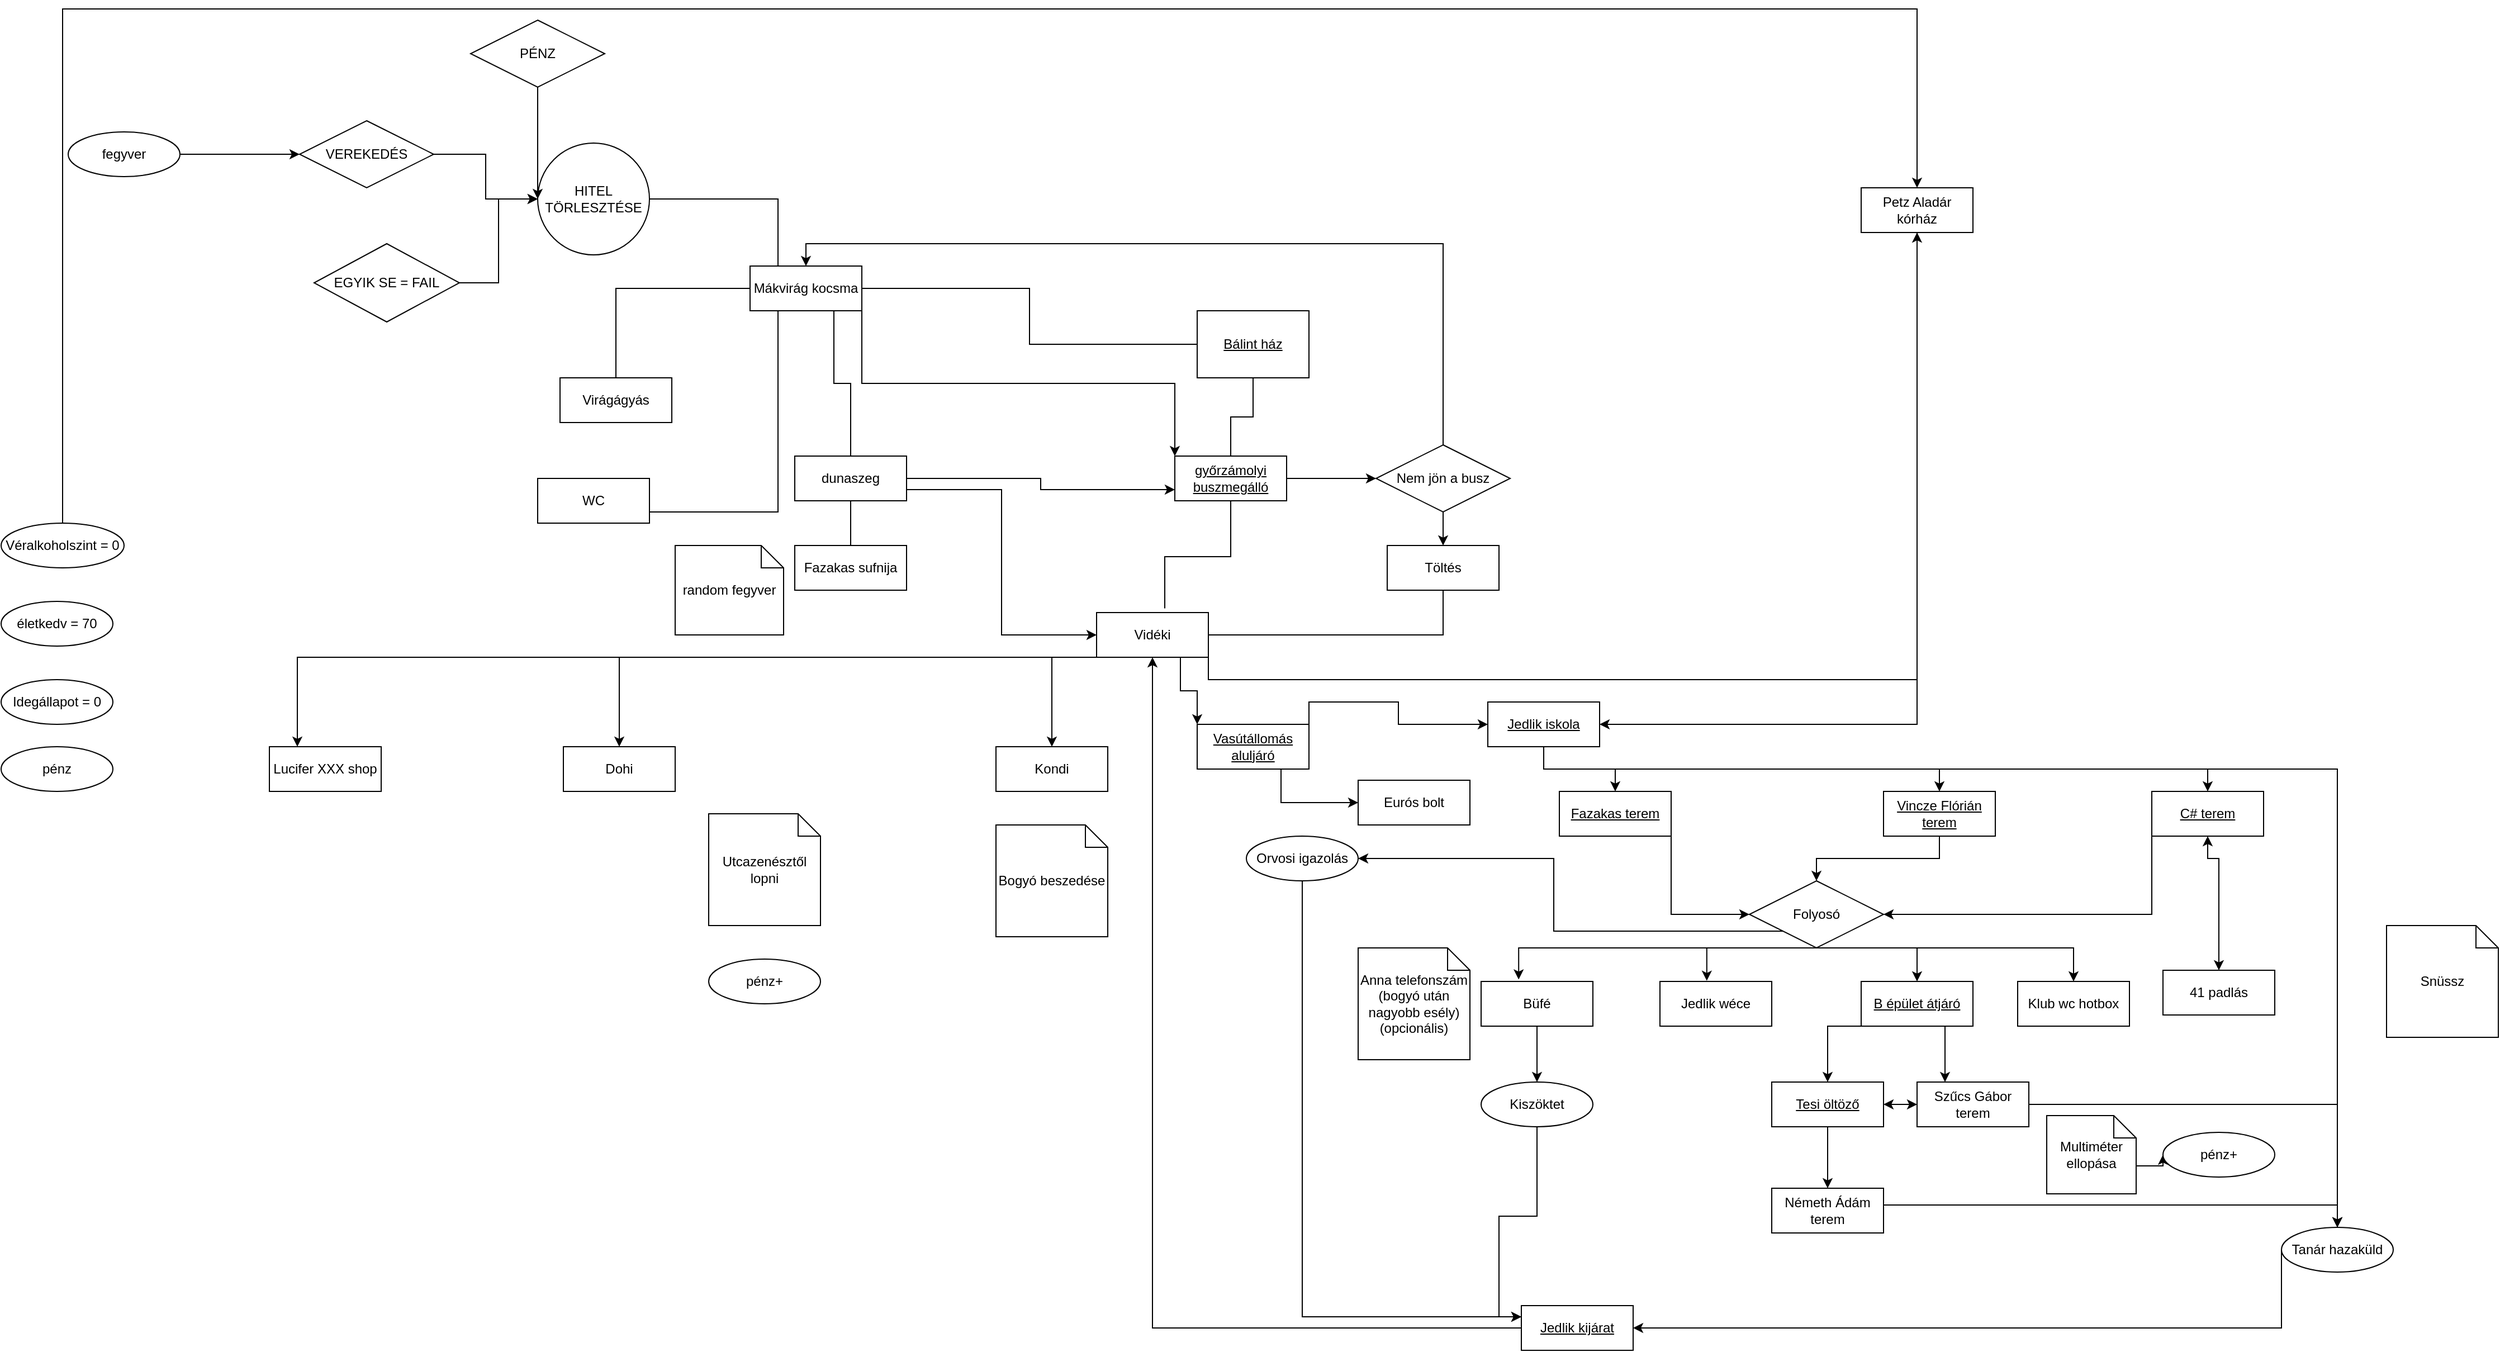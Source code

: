 <mxfile version="22.1.0" type="device">
  <diagram name="1 oldal" id="6BQPnAVfDDiGFSh3jVAw">
    <mxGraphModel dx="2146" dy="2157" grid="1" gridSize="10" guides="1" tooltips="1" connect="1" arrows="1" fold="1" page="1" pageScale="1" pageWidth="827" pageHeight="1169" math="0" shadow="0">
      <root>
        <mxCell id="0" />
        <mxCell id="1" parent="0" />
        <mxCell id="cEuxnRAqp1WZ91AmgwLH-115" style="edgeStyle=orthogonalEdgeStyle;rounded=0;orthogonalLoop=1;jettySize=auto;html=1;exitX=0.5;exitY=1;exitDx=0;exitDy=0;entryX=0.5;entryY=0;entryDx=0;entryDy=0;endArrow=none;endFill=0;" parent="1" source="cEuxnRAqp1WZ91AmgwLH-1" target="cEuxnRAqp1WZ91AmgwLH-2" edge="1">
          <mxGeometry relative="1" as="geometry" />
        </mxCell>
        <mxCell id="cEuxnRAqp1WZ91AmgwLH-1" value="&lt;u&gt;Bálint ház&lt;/u&gt;" style="whiteSpace=wrap;html=1;align=center;" parent="1" vertex="1">
          <mxGeometry x="270" y="-120" width="100" height="60" as="geometry" />
        </mxCell>
        <mxCell id="cEuxnRAqp1WZ91AmgwLH-120" style="edgeStyle=orthogonalEdgeStyle;rounded=0;orthogonalLoop=1;jettySize=auto;html=1;exitX=1;exitY=0.5;exitDx=0;exitDy=0;entryX=0;entryY=0.5;entryDx=0;entryDy=0;endArrow=classic;endFill=1;" parent="1" source="cEuxnRAqp1WZ91AmgwLH-2" target="cEuxnRAqp1WZ91AmgwLH-49" edge="1">
          <mxGeometry relative="1" as="geometry" />
        </mxCell>
        <mxCell id="cEuxnRAqp1WZ91AmgwLH-2" value="&lt;u&gt;győrzámolyi buszmegálló&lt;/u&gt;" style="whiteSpace=wrap;html=1;align=center;" parent="1" vertex="1">
          <mxGeometry x="250" y="10" width="100" height="40" as="geometry" />
        </mxCell>
        <mxCell id="cEuxnRAqp1WZ91AmgwLH-4" value="Eurós bolt" style="whiteSpace=wrap;html=1;align=center;" parent="1" vertex="1">
          <mxGeometry x="414" y="300" width="100" height="40" as="geometry" />
        </mxCell>
        <mxCell id="cEuxnRAqp1WZ91AmgwLH-132" style="edgeStyle=orthogonalEdgeStyle;rounded=0;orthogonalLoop=1;jettySize=auto;html=1;exitX=0.25;exitY=1;exitDx=0;exitDy=0;entryX=0.5;entryY=0;entryDx=0;entryDy=0;" parent="1" source="cEuxnRAqp1WZ91AmgwLH-6" target="cEuxnRAqp1WZ91AmgwLH-21" edge="1">
          <mxGeometry relative="1" as="geometry">
            <Array as="points">
              <mxPoint x="580" y="270" />
              <mxPoint x="580" y="290" />
              <mxPoint x="644" y="290" />
            </Array>
          </mxGeometry>
        </mxCell>
        <mxCell id="cEuxnRAqp1WZ91AmgwLH-133" style="edgeStyle=orthogonalEdgeStyle;rounded=0;orthogonalLoop=1;jettySize=auto;html=1;exitX=0.5;exitY=1;exitDx=0;exitDy=0;entryX=0.5;entryY=0;entryDx=0;entryDy=0;" parent="1" source="cEuxnRAqp1WZ91AmgwLH-6" target="cEuxnRAqp1WZ91AmgwLH-26" edge="1">
          <mxGeometry relative="1" as="geometry" />
        </mxCell>
        <mxCell id="PrAY7Zvrhfou519XJotz-38" style="edgeStyle=orthogonalEdgeStyle;rounded=0;orthogonalLoop=1;jettySize=auto;html=1;exitX=0.5;exitY=1;exitDx=0;exitDy=0;entryX=0.5;entryY=0;entryDx=0;entryDy=0;" parent="1" source="cEuxnRAqp1WZ91AmgwLH-6" target="cEuxnRAqp1WZ91AmgwLH-28" edge="1">
          <mxGeometry relative="1" as="geometry" />
        </mxCell>
        <mxCell id="PrAY7Zvrhfou519XJotz-39" style="edgeStyle=orthogonalEdgeStyle;rounded=0;orthogonalLoop=1;jettySize=auto;html=1;exitX=0.5;exitY=1;exitDx=0;exitDy=0;entryX=0.5;entryY=0;entryDx=0;entryDy=0;" parent="1" source="cEuxnRAqp1WZ91AmgwLH-6" target="PrAY7Zvrhfou519XJotz-34" edge="1">
          <mxGeometry relative="1" as="geometry">
            <Array as="points">
              <mxPoint x="580" y="290" />
              <mxPoint x="1290" y="290" />
            </Array>
          </mxGeometry>
        </mxCell>
        <mxCell id="cEuxnRAqp1WZ91AmgwLH-6" value="&lt;u&gt;Jedlik iskola&lt;/u&gt;" style="whiteSpace=wrap;html=1;align=center;" parent="1" vertex="1">
          <mxGeometry x="530" y="230" width="100" height="40" as="geometry" />
        </mxCell>
        <mxCell id="focETTUK9HXFLKn-f_tf-6" style="edgeStyle=orthogonalEdgeStyle;rounded=0;orthogonalLoop=1;jettySize=auto;html=1;exitX=0.5;exitY=0;exitDx=0;exitDy=0;entryX=0.5;entryY=0;entryDx=0;entryDy=0;" edge="1" parent="1" source="cEuxnRAqp1WZ91AmgwLH-7" target="focETTUK9HXFLKn-f_tf-4">
          <mxGeometry relative="1" as="geometry">
            <Array as="points">
              <mxPoint x="-745" y="-390" />
              <mxPoint x="914" y="-390" />
            </Array>
          </mxGeometry>
        </mxCell>
        <mxCell id="cEuxnRAqp1WZ91AmgwLH-7" value="Véralkoholszint = 0" style="ellipse;whiteSpace=wrap;html=1;align=center;" parent="1" vertex="1">
          <mxGeometry x="-800" y="70" width="110" height="40" as="geometry" />
        </mxCell>
        <mxCell id="cEuxnRAqp1WZ91AmgwLH-9" value="életkedv = 70" style="ellipse;whiteSpace=wrap;html=1;align=center;" parent="1" vertex="1">
          <mxGeometry x="-800" y="140" width="100" height="40" as="geometry" />
        </mxCell>
        <mxCell id="cEuxnRAqp1WZ91AmgwLH-10" value="Idegállapot = 0" style="ellipse;whiteSpace=wrap;html=1;align=center;" parent="1" vertex="1">
          <mxGeometry x="-800" y="210" width="100" height="40" as="geometry" />
        </mxCell>
        <mxCell id="cEuxnRAqp1WZ91AmgwLH-119" style="edgeStyle=orthogonalEdgeStyle;rounded=0;orthogonalLoop=1;jettySize=auto;html=1;exitX=0.5;exitY=1;exitDx=0;exitDy=0;entryX=1;entryY=0.5;entryDx=0;entryDy=0;endArrow=none;endFill=0;" parent="1" source="cEuxnRAqp1WZ91AmgwLH-15" target="cEuxnRAqp1WZ91AmgwLH-106" edge="1">
          <mxGeometry relative="1" as="geometry" />
        </mxCell>
        <mxCell id="cEuxnRAqp1WZ91AmgwLH-15" value="Töltés" style="whiteSpace=wrap;html=1;align=center;" parent="1" vertex="1">
          <mxGeometry x="440" y="90" width="100" height="40" as="geometry" />
        </mxCell>
        <mxCell id="cEuxnRAqp1WZ91AmgwLH-16" value="Kondi" style="whiteSpace=wrap;html=1;align=center;" parent="1" vertex="1">
          <mxGeometry x="90" y="270" width="100" height="40" as="geometry" />
        </mxCell>
        <mxCell id="PrAY7Zvrhfou519XJotz-32" style="edgeStyle=orthogonalEdgeStyle;rounded=0;orthogonalLoop=1;jettySize=auto;html=1;exitX=0.5;exitY=1;exitDx=0;exitDy=0;entryX=0.5;entryY=0;entryDx=0;entryDy=0;" parent="1" source="cEuxnRAqp1WZ91AmgwLH-18" target="PrAY7Zvrhfou519XJotz-31" edge="1">
          <mxGeometry relative="1" as="geometry" />
        </mxCell>
        <mxCell id="cEuxnRAqp1WZ91AmgwLH-18" value="Büfé" style="whiteSpace=wrap;html=1;align=center;" parent="1" vertex="1">
          <mxGeometry x="524" y="480" width="100" height="40" as="geometry" />
        </mxCell>
        <mxCell id="PrAY7Zvrhfou519XJotz-27" style="edgeStyle=orthogonalEdgeStyle;rounded=0;orthogonalLoop=1;jettySize=auto;html=1;exitX=0;exitY=1;exitDx=0;exitDy=0;entryX=0.5;entryY=0;entryDx=0;entryDy=0;" parent="1" source="cEuxnRAqp1WZ91AmgwLH-20" target="cEuxnRAqp1WZ91AmgwLH-44" edge="1">
          <mxGeometry relative="1" as="geometry">
            <Array as="points">
              <mxPoint x="834" y="520" />
            </Array>
          </mxGeometry>
        </mxCell>
        <mxCell id="PrAY7Zvrhfou519XJotz-28" style="edgeStyle=orthogonalEdgeStyle;rounded=0;orthogonalLoop=1;jettySize=auto;html=1;exitX=0.75;exitY=1;exitDx=0;exitDy=0;entryX=0.25;entryY=0;entryDx=0;entryDy=0;" parent="1" source="cEuxnRAqp1WZ91AmgwLH-20" target="cEuxnRAqp1WZ91AmgwLH-24" edge="1">
          <mxGeometry relative="1" as="geometry" />
        </mxCell>
        <mxCell id="cEuxnRAqp1WZ91AmgwLH-20" value="&lt;u&gt;B épület átjáró&lt;/u&gt;" style="whiteSpace=wrap;html=1;align=center;" parent="1" vertex="1">
          <mxGeometry x="864" y="480" width="100" height="40" as="geometry" />
        </mxCell>
        <mxCell id="PrAY7Zvrhfou519XJotz-17" style="edgeStyle=orthogonalEdgeStyle;rounded=0;orthogonalLoop=1;jettySize=auto;html=1;exitX=1;exitY=1;exitDx=0;exitDy=0;entryX=0;entryY=0.5;entryDx=0;entryDy=0;" parent="1" source="cEuxnRAqp1WZ91AmgwLH-21" target="PrAY7Zvrhfou519XJotz-16" edge="1">
          <mxGeometry relative="1" as="geometry" />
        </mxCell>
        <mxCell id="cEuxnRAqp1WZ91AmgwLH-21" value="&lt;u&gt;Fazakas terem&lt;/u&gt;" style="whiteSpace=wrap;html=1;align=center;" parent="1" vertex="1">
          <mxGeometry x="594" y="310" width="100" height="40" as="geometry" />
        </mxCell>
        <mxCell id="cEuxnRAqp1WZ91AmgwLH-22" value="Jedlik wéce" style="whiteSpace=wrap;html=1;align=center;" parent="1" vertex="1">
          <mxGeometry x="684" y="480" width="100" height="40" as="geometry" />
        </mxCell>
        <mxCell id="focETTUK9HXFLKn-f_tf-10" style="edgeStyle=orthogonalEdgeStyle;rounded=0;orthogonalLoop=1;jettySize=auto;html=1;exitX=1;exitY=0;exitDx=0;exitDy=0;entryX=0;entryY=0.5;entryDx=0;entryDy=0;" edge="1" parent="1" source="cEuxnRAqp1WZ91AmgwLH-23" target="cEuxnRAqp1WZ91AmgwLH-6">
          <mxGeometry relative="1" as="geometry" />
        </mxCell>
        <mxCell id="focETTUK9HXFLKn-f_tf-11" style="edgeStyle=orthogonalEdgeStyle;rounded=0;orthogonalLoop=1;jettySize=auto;html=1;exitX=0.75;exitY=1;exitDx=0;exitDy=0;entryX=0;entryY=0.5;entryDx=0;entryDy=0;" edge="1" parent="1" source="cEuxnRAqp1WZ91AmgwLH-23" target="cEuxnRAqp1WZ91AmgwLH-4">
          <mxGeometry relative="1" as="geometry" />
        </mxCell>
        <mxCell id="cEuxnRAqp1WZ91AmgwLH-23" value="&lt;u&gt;Vasútállomás aluljáró&lt;/u&gt;" style="whiteSpace=wrap;html=1;align=center;" parent="1" vertex="1">
          <mxGeometry x="270" y="250" width="100" height="40" as="geometry" />
        </mxCell>
        <mxCell id="PrAY7Zvrhfou519XJotz-40" style="edgeStyle=orthogonalEdgeStyle;rounded=0;orthogonalLoop=1;jettySize=auto;html=1;exitX=1;exitY=0.5;exitDx=0;exitDy=0;entryX=0.5;entryY=0;entryDx=0;entryDy=0;" parent="1" source="cEuxnRAqp1WZ91AmgwLH-24" target="PrAY7Zvrhfou519XJotz-34" edge="1">
          <mxGeometry relative="1" as="geometry" />
        </mxCell>
        <mxCell id="cEuxnRAqp1WZ91AmgwLH-24" value="Szűcs Gábor terem" style="whiteSpace=wrap;html=1;align=center;" parent="1" vertex="1">
          <mxGeometry x="914" y="570" width="100" height="40" as="geometry" />
        </mxCell>
        <mxCell id="PrAY7Zvrhfou519XJotz-41" style="edgeStyle=orthogonalEdgeStyle;rounded=0;orthogonalLoop=1;jettySize=auto;html=1;exitX=1;exitY=0.5;exitDx=0;exitDy=0;entryX=0.5;entryY=0;entryDx=0;entryDy=0;" parent="1" source="cEuxnRAqp1WZ91AmgwLH-25" target="PrAY7Zvrhfou519XJotz-34" edge="1">
          <mxGeometry relative="1" as="geometry">
            <Array as="points">
              <mxPoint x="884" y="680" />
              <mxPoint x="1290" y="680" />
            </Array>
          </mxGeometry>
        </mxCell>
        <mxCell id="cEuxnRAqp1WZ91AmgwLH-25" value="Németh Ádám terem" style="whiteSpace=wrap;html=1;align=center;" parent="1" vertex="1">
          <mxGeometry x="784" y="665" width="100" height="40" as="geometry" />
        </mxCell>
        <mxCell id="PrAY7Zvrhfou519XJotz-18" style="edgeStyle=orthogonalEdgeStyle;rounded=0;orthogonalLoop=1;jettySize=auto;html=1;exitX=0.5;exitY=1;exitDx=0;exitDy=0;entryX=0.5;entryY=0;entryDx=0;entryDy=0;" parent="1" source="cEuxnRAqp1WZ91AmgwLH-26" target="PrAY7Zvrhfou519XJotz-16" edge="1">
          <mxGeometry relative="1" as="geometry" />
        </mxCell>
        <mxCell id="cEuxnRAqp1WZ91AmgwLH-26" value="&lt;u&gt;Vincze Flórián terem&lt;/u&gt;" style="whiteSpace=wrap;html=1;align=center;" parent="1" vertex="1">
          <mxGeometry x="884" y="310" width="100" height="40" as="geometry" />
        </mxCell>
        <mxCell id="PrAY7Zvrhfou519XJotz-13" style="edgeStyle=orthogonalEdgeStyle;rounded=0;orthogonalLoop=1;jettySize=auto;html=1;exitX=0.5;exitY=1;exitDx=0;exitDy=0;entryX=0.5;entryY=0;entryDx=0;entryDy=0;startArrow=classic;startFill=1;" parent="1" source="cEuxnRAqp1WZ91AmgwLH-28" target="cEuxnRAqp1WZ91AmgwLH-46" edge="1">
          <mxGeometry relative="1" as="geometry">
            <Array as="points">
              <mxPoint x="1174" y="370" />
              <mxPoint x="1184" y="370" />
            </Array>
          </mxGeometry>
        </mxCell>
        <mxCell id="PrAY7Zvrhfou519XJotz-19" style="edgeStyle=orthogonalEdgeStyle;rounded=0;orthogonalLoop=1;jettySize=auto;html=1;exitX=0;exitY=1;exitDx=0;exitDy=0;entryX=1;entryY=0.5;entryDx=0;entryDy=0;" parent="1" source="cEuxnRAqp1WZ91AmgwLH-28" target="PrAY7Zvrhfou519XJotz-16" edge="1">
          <mxGeometry relative="1" as="geometry" />
        </mxCell>
        <mxCell id="cEuxnRAqp1WZ91AmgwLH-28" value="&lt;u&gt;C# terem&lt;/u&gt;" style="whiteSpace=wrap;html=1;align=center;" parent="1" vertex="1">
          <mxGeometry x="1124" y="310" width="100" height="40" as="geometry" />
        </mxCell>
        <mxCell id="cEuxnRAqp1WZ91AmgwLH-110" style="edgeStyle=orthogonalEdgeStyle;rounded=0;orthogonalLoop=1;jettySize=auto;html=1;exitX=1;exitY=0.5;exitDx=0;exitDy=0;entryX=0;entryY=0.5;entryDx=0;entryDy=0;endArrow=none;endFill=0;" parent="1" source="cEuxnRAqp1WZ91AmgwLH-30" target="cEuxnRAqp1WZ91AmgwLH-1" edge="1">
          <mxGeometry relative="1" as="geometry" />
        </mxCell>
        <mxCell id="cEuxnRAqp1WZ91AmgwLH-123" style="edgeStyle=orthogonalEdgeStyle;rounded=0;orthogonalLoop=1;jettySize=auto;html=1;exitX=0;exitY=0.5;exitDx=0;exitDy=0;endArrow=none;endFill=0;" parent="1" source="cEuxnRAqp1WZ91AmgwLH-30" target="cEuxnRAqp1WZ91AmgwLH-34" edge="1">
          <mxGeometry relative="1" as="geometry" />
        </mxCell>
        <mxCell id="cEuxnRAqp1WZ91AmgwLH-125" style="edgeStyle=orthogonalEdgeStyle;rounded=0;orthogonalLoop=1;jettySize=auto;html=1;exitX=0.25;exitY=1;exitDx=0;exitDy=0;entryX=1;entryY=0.75;entryDx=0;entryDy=0;endArrow=none;endFill=0;" parent="1" source="cEuxnRAqp1WZ91AmgwLH-30" target="cEuxnRAqp1WZ91AmgwLH-35" edge="1">
          <mxGeometry relative="1" as="geometry" />
        </mxCell>
        <mxCell id="cEuxnRAqp1WZ91AmgwLH-128" style="edgeStyle=orthogonalEdgeStyle;rounded=0;orthogonalLoop=1;jettySize=auto;html=1;exitX=1;exitY=1;exitDx=0;exitDy=0;entryX=0;entryY=0;entryDx=0;entryDy=0;" parent="1" source="cEuxnRAqp1WZ91AmgwLH-30" target="cEuxnRAqp1WZ91AmgwLH-2" edge="1">
          <mxGeometry relative="1" as="geometry" />
        </mxCell>
        <mxCell id="cEuxnRAqp1WZ91AmgwLH-136" style="edgeStyle=orthogonalEdgeStyle;rounded=0;orthogonalLoop=1;jettySize=auto;html=1;exitX=0.75;exitY=1;exitDx=0;exitDy=0;entryX=0.5;entryY=0;entryDx=0;entryDy=0;endArrow=none;endFill=0;" parent="1" source="cEuxnRAqp1WZ91AmgwLH-30" target="cEuxnRAqp1WZ91AmgwLH-36" edge="1">
          <mxGeometry relative="1" as="geometry" />
        </mxCell>
        <mxCell id="cEuxnRAqp1WZ91AmgwLH-30" value="Mákvirág kocsma" style="whiteSpace=wrap;html=1;align=center;" parent="1" vertex="1">
          <mxGeometry x="-130" y="-160" width="100" height="40" as="geometry" />
        </mxCell>
        <mxCell id="cEuxnRAqp1WZ91AmgwLH-32" value="Dohi" style="whiteSpace=wrap;html=1;align=center;" parent="1" vertex="1">
          <mxGeometry x="-297" y="270" width="100" height="40" as="geometry" />
        </mxCell>
        <mxCell id="cEuxnRAqp1WZ91AmgwLH-33" value="Lucifer XXX shop" style="whiteSpace=wrap;html=1;align=center;" parent="1" vertex="1">
          <mxGeometry x="-560" y="270" width="100" height="40" as="geometry" />
        </mxCell>
        <mxCell id="cEuxnRAqp1WZ91AmgwLH-34" value="Virágágyás" style="whiteSpace=wrap;html=1;align=center;" parent="1" vertex="1">
          <mxGeometry x="-300" y="-60" width="100" height="40" as="geometry" />
        </mxCell>
        <mxCell id="cEuxnRAqp1WZ91AmgwLH-35" value="WC" style="whiteSpace=wrap;html=1;align=center;" parent="1" vertex="1">
          <mxGeometry x="-320" y="30" width="100" height="40" as="geometry" />
        </mxCell>
        <mxCell id="cEuxnRAqp1WZ91AmgwLH-114" style="edgeStyle=orthogonalEdgeStyle;rounded=0;orthogonalLoop=1;jettySize=auto;html=1;exitX=0.5;exitY=1;exitDx=0;exitDy=0;entryX=0.5;entryY=0;entryDx=0;entryDy=0;endArrow=none;endFill=0;" parent="1" source="cEuxnRAqp1WZ91AmgwLH-36" target="cEuxnRAqp1WZ91AmgwLH-37" edge="1">
          <mxGeometry relative="1" as="geometry" />
        </mxCell>
        <mxCell id="cEuxnRAqp1WZ91AmgwLH-117" style="edgeStyle=orthogonalEdgeStyle;rounded=0;orthogonalLoop=1;jettySize=auto;html=1;exitX=1;exitY=0.5;exitDx=0;exitDy=0;entryX=0;entryY=0.75;entryDx=0;entryDy=0;endArrow=classic;endFill=1;" parent="1" source="cEuxnRAqp1WZ91AmgwLH-36" target="cEuxnRAqp1WZ91AmgwLH-2" edge="1">
          <mxGeometry relative="1" as="geometry" />
        </mxCell>
        <mxCell id="cEuxnRAqp1WZ91AmgwLH-118" style="edgeStyle=orthogonalEdgeStyle;rounded=0;orthogonalLoop=1;jettySize=auto;html=1;exitX=1;exitY=0.75;exitDx=0;exitDy=0;entryX=0;entryY=0.5;entryDx=0;entryDy=0;endArrow=classic;endFill=1;" parent="1" source="cEuxnRAqp1WZ91AmgwLH-36" target="cEuxnRAqp1WZ91AmgwLH-106" edge="1">
          <mxGeometry relative="1" as="geometry" />
        </mxCell>
        <mxCell id="cEuxnRAqp1WZ91AmgwLH-36" value="dunaszeg" style="whiteSpace=wrap;html=1;align=center;" parent="1" vertex="1">
          <mxGeometry x="-90" y="10" width="100" height="40" as="geometry" />
        </mxCell>
        <mxCell id="cEuxnRAqp1WZ91AmgwLH-37" value="Fazakas sufnija" style="whiteSpace=wrap;html=1;align=center;" parent="1" vertex="1">
          <mxGeometry x="-90" y="90" width="100" height="40" as="geometry" />
        </mxCell>
        <mxCell id="cEuxnRAqp1WZ91AmgwLH-39" value="Snüssz" style="shape=note;size=20;whiteSpace=wrap;html=1;" parent="1" vertex="1">
          <mxGeometry x="1334" y="430" width="100" height="100" as="geometry" />
        </mxCell>
        <mxCell id="cEuxnRAqp1WZ91AmgwLH-41" value="Klub wc hotbox" style="whiteSpace=wrap;html=1;align=center;" parent="1" vertex="1">
          <mxGeometry x="1004" y="480" width="100" height="40" as="geometry" />
        </mxCell>
        <mxCell id="PrAY7Zvrhfou519XJotz-29" style="edgeStyle=orthogonalEdgeStyle;rounded=0;orthogonalLoop=1;jettySize=auto;html=1;exitX=0.5;exitY=1;exitDx=0;exitDy=0;entryX=0.5;entryY=0;entryDx=0;entryDy=0;" parent="1" source="cEuxnRAqp1WZ91AmgwLH-44" target="cEuxnRAqp1WZ91AmgwLH-25" edge="1">
          <mxGeometry relative="1" as="geometry" />
        </mxCell>
        <mxCell id="PrAY7Zvrhfou519XJotz-30" style="edgeStyle=orthogonalEdgeStyle;rounded=0;orthogonalLoop=1;jettySize=auto;html=1;exitX=1;exitY=0.5;exitDx=0;exitDy=0;entryX=0;entryY=0.5;entryDx=0;entryDy=0;startArrow=classic;startFill=1;" parent="1" source="cEuxnRAqp1WZ91AmgwLH-44" target="cEuxnRAqp1WZ91AmgwLH-24" edge="1">
          <mxGeometry relative="1" as="geometry" />
        </mxCell>
        <mxCell id="cEuxnRAqp1WZ91AmgwLH-44" value="&lt;u&gt;Tesi öltöző&lt;/u&gt;" style="whiteSpace=wrap;html=1;align=center;" parent="1" vertex="1">
          <mxGeometry x="784" y="570" width="100" height="40" as="geometry" />
        </mxCell>
        <mxCell id="cEuxnRAqp1WZ91AmgwLH-46" value="41 padlás" style="whiteSpace=wrap;html=1;align=center;" parent="1" vertex="1">
          <mxGeometry x="1134" y="470" width="100" height="40" as="geometry" />
        </mxCell>
        <mxCell id="cEuxnRAqp1WZ91AmgwLH-121" style="edgeStyle=orthogonalEdgeStyle;rounded=0;orthogonalLoop=1;jettySize=auto;html=1;exitX=0.5;exitY=1;exitDx=0;exitDy=0;entryX=0.5;entryY=0;entryDx=0;entryDy=0;endArrow=classic;endFill=1;" parent="1" source="cEuxnRAqp1WZ91AmgwLH-49" target="cEuxnRAqp1WZ91AmgwLH-15" edge="1">
          <mxGeometry relative="1" as="geometry" />
        </mxCell>
        <mxCell id="PrAY7Zvrhfou519XJotz-1" style="edgeStyle=orthogonalEdgeStyle;rounded=0;orthogonalLoop=1;jettySize=auto;html=1;exitX=0.5;exitY=0;exitDx=0;exitDy=0;entryX=0.5;entryY=0;entryDx=0;entryDy=0;" parent="1" source="cEuxnRAqp1WZ91AmgwLH-49" target="cEuxnRAqp1WZ91AmgwLH-30" edge="1">
          <mxGeometry relative="1" as="geometry" />
        </mxCell>
        <mxCell id="cEuxnRAqp1WZ91AmgwLH-49" value="Nem jön a busz" style="shape=rhombus;perimeter=rhombusPerimeter;whiteSpace=wrap;html=1;align=center;" parent="1" vertex="1">
          <mxGeometry x="430" width="120" height="60" as="geometry" />
        </mxCell>
        <mxCell id="AoPo_hXK6V2bCedRfVOi-17" style="edgeStyle=orthogonalEdgeStyle;rounded=0;orthogonalLoop=1;jettySize=auto;html=1;exitX=0;exitY=0.5;exitDx=0;exitDy=0;entryX=0.5;entryY=1;entryDx=0;entryDy=0;" parent="1" source="cEuxnRAqp1WZ91AmgwLH-82" target="cEuxnRAqp1WZ91AmgwLH-106" edge="1">
          <mxGeometry relative="1" as="geometry" />
        </mxCell>
        <mxCell id="cEuxnRAqp1WZ91AmgwLH-82" value="&lt;u&gt;Jedlik kijárat&lt;/u&gt;" style="whiteSpace=wrap;html=1;align=center;" parent="1" vertex="1">
          <mxGeometry x="560" y="770" width="100" height="40" as="geometry" />
        </mxCell>
        <mxCell id="PrAY7Zvrhfou519XJotz-2" style="edgeStyle=orthogonalEdgeStyle;rounded=0;orthogonalLoop=1;jettySize=auto;html=1;exitX=0;exitY=1;exitDx=0;exitDy=0;entryX=0.25;entryY=0;entryDx=0;entryDy=0;" parent="1" source="cEuxnRAqp1WZ91AmgwLH-106" target="cEuxnRAqp1WZ91AmgwLH-33" edge="1">
          <mxGeometry relative="1" as="geometry">
            <Array as="points">
              <mxPoint x="-535" y="190" />
            </Array>
          </mxGeometry>
        </mxCell>
        <mxCell id="PrAY7Zvrhfou519XJotz-4" style="edgeStyle=orthogonalEdgeStyle;rounded=0;orthogonalLoop=1;jettySize=auto;html=1;exitX=0;exitY=1;exitDx=0;exitDy=0;entryX=0.5;entryY=0;entryDx=0;entryDy=0;" parent="1" source="cEuxnRAqp1WZ91AmgwLH-106" target="cEuxnRAqp1WZ91AmgwLH-32" edge="1">
          <mxGeometry relative="1" as="geometry">
            <Array as="points">
              <mxPoint x="-247" y="190" />
            </Array>
          </mxGeometry>
        </mxCell>
        <mxCell id="PrAY7Zvrhfou519XJotz-9" style="edgeStyle=orthogonalEdgeStyle;rounded=0;orthogonalLoop=1;jettySize=auto;html=1;exitX=0;exitY=1;exitDx=0;exitDy=0;entryX=0.5;entryY=0;entryDx=0;entryDy=0;" parent="1" source="cEuxnRAqp1WZ91AmgwLH-106" target="cEuxnRAqp1WZ91AmgwLH-16" edge="1">
          <mxGeometry relative="1" as="geometry">
            <Array as="points">
              <mxPoint x="140" y="190" />
            </Array>
          </mxGeometry>
        </mxCell>
        <mxCell id="focETTUK9HXFLKn-f_tf-8" style="edgeStyle=orthogonalEdgeStyle;rounded=0;orthogonalLoop=1;jettySize=auto;html=1;exitX=1;exitY=1;exitDx=0;exitDy=0;entryX=0.5;entryY=1;entryDx=0;entryDy=0;" edge="1" parent="1" source="cEuxnRAqp1WZ91AmgwLH-106" target="focETTUK9HXFLKn-f_tf-4">
          <mxGeometry relative="1" as="geometry" />
        </mxCell>
        <mxCell id="focETTUK9HXFLKn-f_tf-9" style="edgeStyle=orthogonalEdgeStyle;rounded=0;orthogonalLoop=1;jettySize=auto;html=1;exitX=0.75;exitY=1;exitDx=0;exitDy=0;entryX=0;entryY=0;entryDx=0;entryDy=0;" edge="1" parent="1" source="cEuxnRAqp1WZ91AmgwLH-106" target="cEuxnRAqp1WZ91AmgwLH-23">
          <mxGeometry relative="1" as="geometry" />
        </mxCell>
        <mxCell id="cEuxnRAqp1WZ91AmgwLH-106" value="Vidéki" style="whiteSpace=wrap;html=1;align=center;" parent="1" vertex="1">
          <mxGeometry x="180" y="150" width="100" height="40" as="geometry" />
        </mxCell>
        <mxCell id="cEuxnRAqp1WZ91AmgwLH-122" style="edgeStyle=orthogonalEdgeStyle;rounded=0;orthogonalLoop=1;jettySize=auto;html=1;exitX=0.5;exitY=1;exitDx=0;exitDy=0;" parent="1" source="cEuxnRAqp1WZ91AmgwLH-34" target="cEuxnRAqp1WZ91AmgwLH-34" edge="1">
          <mxGeometry relative="1" as="geometry" />
        </mxCell>
        <mxCell id="cEuxnRAqp1WZ91AmgwLH-130" style="edgeStyle=orthogonalEdgeStyle;rounded=0;orthogonalLoop=1;jettySize=auto;html=1;exitX=0.5;exitY=1;exitDx=0;exitDy=0;entryX=0.61;entryY=-0.093;entryDx=0;entryDy=0;entryPerimeter=0;endArrow=none;endFill=0;" parent="1" source="cEuxnRAqp1WZ91AmgwLH-2" target="cEuxnRAqp1WZ91AmgwLH-106" edge="1">
          <mxGeometry relative="1" as="geometry" />
        </mxCell>
        <mxCell id="PrAY7Zvrhfou519XJotz-14" value="Anna telefonszám&lt;br&gt;(bogyó után nagyobb esély)&lt;br&gt;(opcionális)" style="shape=note;size=20;whiteSpace=wrap;html=1;" parent="1" vertex="1">
          <mxGeometry x="414" y="450" width="100" height="100" as="geometry" />
        </mxCell>
        <mxCell id="PrAY7Zvrhfou519XJotz-15" value="Bogyó beszedése" style="shape=note;size=20;whiteSpace=wrap;html=1;" parent="1" vertex="1">
          <mxGeometry x="90" y="340" width="100" height="100" as="geometry" />
        </mxCell>
        <mxCell id="PrAY7Zvrhfou519XJotz-25" style="edgeStyle=orthogonalEdgeStyle;rounded=0;orthogonalLoop=1;jettySize=auto;html=1;exitX=0.5;exitY=1;exitDx=0;exitDy=0;entryX=0.5;entryY=0;entryDx=0;entryDy=0;" parent="1" source="PrAY7Zvrhfou519XJotz-16" target="cEuxnRAqp1WZ91AmgwLH-20" edge="1">
          <mxGeometry relative="1" as="geometry">
            <Array as="points">
              <mxPoint x="914" y="450" />
            </Array>
          </mxGeometry>
        </mxCell>
        <mxCell id="PrAY7Zvrhfou519XJotz-26" style="edgeStyle=orthogonalEdgeStyle;rounded=0;orthogonalLoop=1;jettySize=auto;html=1;exitX=0.5;exitY=1;exitDx=0;exitDy=0;entryX=0.5;entryY=0;entryDx=0;entryDy=0;" parent="1" source="PrAY7Zvrhfou519XJotz-16" target="cEuxnRAqp1WZ91AmgwLH-41" edge="1">
          <mxGeometry relative="1" as="geometry">
            <Array as="points">
              <mxPoint x="1054" y="450" />
            </Array>
          </mxGeometry>
        </mxCell>
        <mxCell id="PrAY7Zvrhfou519XJotz-36" style="edgeStyle=orthogonalEdgeStyle;rounded=0;orthogonalLoop=1;jettySize=auto;html=1;exitX=0;exitY=1;exitDx=0;exitDy=0;entryX=1;entryY=0.5;entryDx=0;entryDy=0;" parent="1" source="PrAY7Zvrhfou519XJotz-16" target="PrAY7Zvrhfou519XJotz-35" edge="1">
          <mxGeometry relative="1" as="geometry" />
        </mxCell>
        <mxCell id="PrAY7Zvrhfou519XJotz-16" value="Folyosó" style="shape=rhombus;perimeter=rhombusPerimeter;whiteSpace=wrap;html=1;align=center;" parent="1" vertex="1">
          <mxGeometry x="764" y="390" width="120" height="60" as="geometry" />
        </mxCell>
        <mxCell id="PrAY7Zvrhfou519XJotz-23" style="edgeStyle=orthogonalEdgeStyle;rounded=0;orthogonalLoop=1;jettySize=auto;html=1;exitX=0.5;exitY=1;exitDx=0;exitDy=0;entryX=0.336;entryY=-0.044;entryDx=0;entryDy=0;entryPerimeter=0;" parent="1" source="PrAY7Zvrhfou519XJotz-16" target="cEuxnRAqp1WZ91AmgwLH-18" edge="1">
          <mxGeometry relative="1" as="geometry">
            <Array as="points">
              <mxPoint x="558" y="450" />
            </Array>
          </mxGeometry>
        </mxCell>
        <mxCell id="PrAY7Zvrhfou519XJotz-24" style="edgeStyle=orthogonalEdgeStyle;rounded=0;orthogonalLoop=1;jettySize=auto;html=1;exitX=0.5;exitY=1;exitDx=0;exitDy=0;entryX=0.419;entryY=-0.015;entryDx=0;entryDy=0;entryPerimeter=0;" parent="1" source="PrAY7Zvrhfou519XJotz-16" target="cEuxnRAqp1WZ91AmgwLH-22" edge="1">
          <mxGeometry relative="1" as="geometry">
            <Array as="points">
              <mxPoint x="726" y="450" />
            </Array>
          </mxGeometry>
        </mxCell>
        <mxCell id="PrAY7Zvrhfou519XJotz-33" style="edgeStyle=orthogonalEdgeStyle;rounded=0;orthogonalLoop=1;jettySize=auto;html=1;exitX=0.5;exitY=1;exitDx=0;exitDy=0;entryX=0;entryY=0.25;entryDx=0;entryDy=0;" parent="1" source="PrAY7Zvrhfou519XJotz-31" target="cEuxnRAqp1WZ91AmgwLH-82" edge="1">
          <mxGeometry relative="1" as="geometry" />
        </mxCell>
        <mxCell id="PrAY7Zvrhfou519XJotz-31" value="Kiszöktet" style="ellipse;whiteSpace=wrap;html=1;align=center;" parent="1" vertex="1">
          <mxGeometry x="524" y="570" width="100" height="40" as="geometry" />
        </mxCell>
        <mxCell id="PrAY7Zvrhfou519XJotz-42" style="edgeStyle=orthogonalEdgeStyle;rounded=0;orthogonalLoop=1;jettySize=auto;html=1;exitX=0;exitY=0.5;exitDx=0;exitDy=0;entryX=1;entryY=0.5;entryDx=0;entryDy=0;" parent="1" source="PrAY7Zvrhfou519XJotz-34" target="cEuxnRAqp1WZ91AmgwLH-82" edge="1">
          <mxGeometry relative="1" as="geometry">
            <Array as="points">
              <mxPoint x="1240" y="790" />
            </Array>
          </mxGeometry>
        </mxCell>
        <mxCell id="PrAY7Zvrhfou519XJotz-34" value="Tanár hazaküld" style="ellipse;whiteSpace=wrap;html=1;align=center;" parent="1" vertex="1">
          <mxGeometry x="1240" y="700" width="100" height="40" as="geometry" />
        </mxCell>
        <mxCell id="PrAY7Zvrhfou519XJotz-37" style="edgeStyle=orthogonalEdgeStyle;rounded=0;orthogonalLoop=1;jettySize=auto;html=1;exitX=0.5;exitY=1;exitDx=0;exitDy=0;entryX=0;entryY=0.25;entryDx=0;entryDy=0;" parent="1" source="PrAY7Zvrhfou519XJotz-35" target="cEuxnRAqp1WZ91AmgwLH-82" edge="1">
          <mxGeometry relative="1" as="geometry">
            <Array as="points">
              <mxPoint x="364" y="780" />
            </Array>
          </mxGeometry>
        </mxCell>
        <mxCell id="PrAY7Zvrhfou519XJotz-35" value="Orvosi igazolás" style="ellipse;whiteSpace=wrap;html=1;align=center;" parent="1" vertex="1">
          <mxGeometry x="314" y="350" width="100" height="40" as="geometry" />
        </mxCell>
        <mxCell id="AoPo_hXK6V2bCedRfVOi-2" style="edgeStyle=orthogonalEdgeStyle;rounded=0;orthogonalLoop=1;jettySize=auto;html=1;exitX=1;exitY=0.5;exitDx=0;exitDy=0;entryX=0.25;entryY=0;entryDx=0;entryDy=0;endArrow=none;endFill=0;" parent="1" source="AoPo_hXK6V2bCedRfVOi-1" target="cEuxnRAqp1WZ91AmgwLH-30" edge="1">
          <mxGeometry relative="1" as="geometry" />
        </mxCell>
        <mxCell id="AoPo_hXK6V2bCedRfVOi-1" value="HITEL TÖRLESZTÉSE" style="ellipse;whiteSpace=wrap;html=1;aspect=fixed;" parent="1" vertex="1">
          <mxGeometry x="-320" y="-270" width="100" height="100" as="geometry" />
        </mxCell>
        <mxCell id="AoPo_hXK6V2bCedRfVOi-6" style="edgeStyle=orthogonalEdgeStyle;rounded=0;orthogonalLoop=1;jettySize=auto;html=1;exitX=1;exitY=0.5;exitDx=0;exitDy=0;entryX=0;entryY=0.5;entryDx=0;entryDy=0;" parent="1" source="AoPo_hXK6V2bCedRfVOi-3" target="AoPo_hXK6V2bCedRfVOi-1" edge="1">
          <mxGeometry relative="1" as="geometry" />
        </mxCell>
        <mxCell id="AoPo_hXK6V2bCedRfVOi-3" value="VEREKEDÉS" style="shape=rhombus;perimeter=rhombusPerimeter;whiteSpace=wrap;html=1;align=center;" parent="1" vertex="1">
          <mxGeometry x="-533" y="-290" width="120" height="60" as="geometry" />
        </mxCell>
        <mxCell id="AoPo_hXK6V2bCedRfVOi-16" style="edgeStyle=orthogonalEdgeStyle;rounded=0;orthogonalLoop=1;jettySize=auto;html=1;exitX=0.5;exitY=1;exitDx=0;exitDy=0;entryX=0;entryY=0.5;entryDx=0;entryDy=0;" parent="1" source="AoPo_hXK6V2bCedRfVOi-4" target="AoPo_hXK6V2bCedRfVOi-1" edge="1">
          <mxGeometry relative="1" as="geometry">
            <Array as="points">
              <mxPoint x="-320" y="-280" />
              <mxPoint x="-320" y="-280" />
            </Array>
          </mxGeometry>
        </mxCell>
        <mxCell id="AoPo_hXK6V2bCedRfVOi-4" value="PÉNZ" style="shape=rhombus;perimeter=rhombusPerimeter;whiteSpace=wrap;html=1;align=center;" parent="1" vertex="1">
          <mxGeometry x="-380" y="-380" width="120" height="60" as="geometry" />
        </mxCell>
        <mxCell id="AoPo_hXK6V2bCedRfVOi-10" style="edgeStyle=orthogonalEdgeStyle;rounded=0;orthogonalLoop=1;jettySize=auto;html=1;exitX=0;exitY=0;exitDx=80;exitDy=45;exitPerimeter=0;entryX=0;entryY=0.5;entryDx=0;entryDy=0;" parent="1" source="AoPo_hXK6V2bCedRfVOi-7" target="AoPo_hXK6V2bCedRfVOi-8" edge="1">
          <mxGeometry relative="1" as="geometry" />
        </mxCell>
        <mxCell id="AoPo_hXK6V2bCedRfVOi-7" value="Multiméter ellopása" style="shape=note;size=20;whiteSpace=wrap;html=1;" parent="1" vertex="1">
          <mxGeometry x="1030" y="600" width="80" height="70" as="geometry" />
        </mxCell>
        <mxCell id="AoPo_hXK6V2bCedRfVOi-8" value="pénz+" style="ellipse;whiteSpace=wrap;html=1;align=center;" parent="1" vertex="1">
          <mxGeometry x="1134" y="615" width="100" height="40" as="geometry" />
        </mxCell>
        <mxCell id="AoPo_hXK6V2bCedRfVOi-11" value="Utcazenésztől lopni" style="shape=note;size=20;whiteSpace=wrap;html=1;" parent="1" vertex="1">
          <mxGeometry x="-167" y="330" width="100" height="100" as="geometry" />
        </mxCell>
        <mxCell id="AoPo_hXK6V2bCedRfVOi-13" value="pénz+" style="ellipse;whiteSpace=wrap;html=1;align=center;" parent="1" vertex="1">
          <mxGeometry x="-167" y="460" width="100" height="40" as="geometry" />
        </mxCell>
        <mxCell id="AoPo_hXK6V2bCedRfVOi-15" style="edgeStyle=orthogonalEdgeStyle;rounded=0;orthogonalLoop=1;jettySize=auto;html=1;exitX=1;exitY=0.5;exitDx=0;exitDy=0;entryX=0;entryY=0.5;entryDx=0;entryDy=0;" parent="1" source="AoPo_hXK6V2bCedRfVOi-14" target="AoPo_hXK6V2bCedRfVOi-1" edge="1">
          <mxGeometry relative="1" as="geometry" />
        </mxCell>
        <mxCell id="AoPo_hXK6V2bCedRfVOi-14" value="EGYIK SE = FAIL" style="shape=rhombus;perimeter=rhombusPerimeter;whiteSpace=wrap;html=1;align=center;" parent="1" vertex="1">
          <mxGeometry x="-520" y="-180" width="130" height="70" as="geometry" />
        </mxCell>
        <mxCell id="AoPo_hXK6V2bCedRfVOi-18" value="pénz" style="ellipse;whiteSpace=wrap;html=1;align=center;" parent="1" vertex="1">
          <mxGeometry x="-800" y="270" width="100" height="40" as="geometry" />
        </mxCell>
        <mxCell id="focETTUK9HXFLKn-f_tf-1" value="random fegyver" style="shape=note;size=20;whiteSpace=wrap;html=1;" vertex="1" parent="1">
          <mxGeometry x="-197" y="90" width="97" height="80" as="geometry" />
        </mxCell>
        <mxCell id="focETTUK9HXFLKn-f_tf-3" style="edgeStyle=orthogonalEdgeStyle;rounded=0;orthogonalLoop=1;jettySize=auto;html=1;exitX=1;exitY=0.5;exitDx=0;exitDy=0;entryX=0;entryY=0.5;entryDx=0;entryDy=0;" edge="1" parent="1" source="focETTUK9HXFLKn-f_tf-2" target="AoPo_hXK6V2bCedRfVOi-3">
          <mxGeometry relative="1" as="geometry" />
        </mxCell>
        <mxCell id="focETTUK9HXFLKn-f_tf-2" value="fegyver" style="ellipse;whiteSpace=wrap;html=1;align=center;" vertex="1" parent="1">
          <mxGeometry x="-740" y="-280" width="100" height="40" as="geometry" />
        </mxCell>
        <mxCell id="focETTUK9HXFLKn-f_tf-7" style="edgeStyle=orthogonalEdgeStyle;rounded=0;orthogonalLoop=1;jettySize=auto;html=1;exitX=0.5;exitY=1;exitDx=0;exitDy=0;entryX=1;entryY=0.5;entryDx=0;entryDy=0;" edge="1" parent="1" source="focETTUK9HXFLKn-f_tf-4" target="cEuxnRAqp1WZ91AmgwLH-6">
          <mxGeometry relative="1" as="geometry" />
        </mxCell>
        <mxCell id="focETTUK9HXFLKn-f_tf-4" value="Petz Aladár kórház" style="whiteSpace=wrap;html=1;align=center;" vertex="1" parent="1">
          <mxGeometry x="864" y="-230" width="100" height="40" as="geometry" />
        </mxCell>
      </root>
    </mxGraphModel>
  </diagram>
</mxfile>
